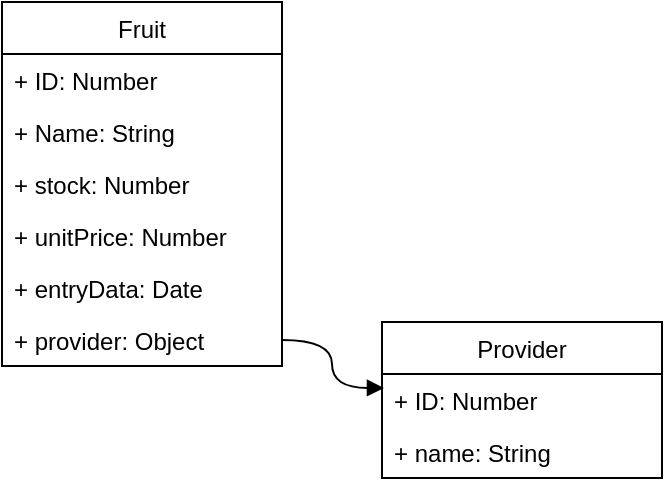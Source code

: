 <mxfile version="15.8.2" type="github"><diagram id="95_Vzx-bCjH-eLLvfdnh" name="Page-1"><mxGraphModel dx="868" dy="413" grid="1" gridSize="10" guides="1" tooltips="1" connect="1" arrows="1" fold="1" page="1" pageScale="1" pageWidth="827" pageHeight="1169" math="0" shadow="0"><root><mxCell id="0"/><mxCell id="1" parent="0"/><mxCell id="Pl-6DD3fUPoA8WPZG4de-1" value="Fruit" style="swimlane;fontStyle=0;childLayout=stackLayout;horizontal=1;startSize=26;fillColor=none;horizontalStack=0;resizeParent=1;resizeParentMax=0;resizeLast=0;collapsible=1;marginBottom=0;" vertex="1" parent="1"><mxGeometry x="160" y="40" width="140" height="182" as="geometry"><mxRectangle x="240" y="40" width="60" height="26" as="alternateBounds"/></mxGeometry></mxCell><mxCell id="Pl-6DD3fUPoA8WPZG4de-2" value="+ ID: Number" style="text;strokeColor=none;fillColor=none;align=left;verticalAlign=top;spacingLeft=4;spacingRight=4;overflow=hidden;rotatable=0;points=[[0,0.5],[1,0.5]];portConstraint=eastwest;" vertex="1" parent="Pl-6DD3fUPoA8WPZG4de-1"><mxGeometry y="26" width="140" height="26" as="geometry"/></mxCell><mxCell id="Pl-6DD3fUPoA8WPZG4de-3" value="+ Name: String" style="text;strokeColor=none;fillColor=none;align=left;verticalAlign=top;spacingLeft=4;spacingRight=4;overflow=hidden;rotatable=0;points=[[0,0.5],[1,0.5]];portConstraint=eastwest;" vertex="1" parent="Pl-6DD3fUPoA8WPZG4de-1"><mxGeometry y="52" width="140" height="26" as="geometry"/></mxCell><mxCell id="Pl-6DD3fUPoA8WPZG4de-4" value="+ stock: Number" style="text;strokeColor=none;fillColor=none;align=left;verticalAlign=top;spacingLeft=4;spacingRight=4;overflow=hidden;rotatable=0;points=[[0,0.5],[1,0.5]];portConstraint=eastwest;" vertex="1" parent="Pl-6DD3fUPoA8WPZG4de-1"><mxGeometry y="78" width="140" height="26" as="geometry"/></mxCell><mxCell id="Pl-6DD3fUPoA8WPZG4de-7" value="+ unitPrice: Number" style="text;strokeColor=none;fillColor=none;align=left;verticalAlign=top;spacingLeft=4;spacingRight=4;overflow=hidden;rotatable=0;points=[[0,0.5],[1,0.5]];portConstraint=eastwest;" vertex="1" parent="Pl-6DD3fUPoA8WPZG4de-1"><mxGeometry y="104" width="140" height="26" as="geometry"/></mxCell><mxCell id="Pl-6DD3fUPoA8WPZG4de-8" value="+ entryData: Date" style="text;strokeColor=none;fillColor=none;align=left;verticalAlign=top;spacingLeft=4;spacingRight=4;overflow=hidden;rotatable=0;points=[[0,0.5],[1,0.5]];portConstraint=eastwest;" vertex="1" parent="Pl-6DD3fUPoA8WPZG4de-1"><mxGeometry y="130" width="140" height="26" as="geometry"/></mxCell><mxCell id="Pl-6DD3fUPoA8WPZG4de-9" value="+ provider: Object" style="text;strokeColor=none;fillColor=none;align=left;verticalAlign=top;spacingLeft=4;spacingRight=4;overflow=hidden;rotatable=0;points=[[0,0.5],[1,0.5]];portConstraint=eastwest;" vertex="1" parent="Pl-6DD3fUPoA8WPZG4de-1"><mxGeometry y="156" width="140" height="26" as="geometry"/></mxCell><mxCell id="Pl-6DD3fUPoA8WPZG4de-10" value="Provider" style="swimlane;fontStyle=0;childLayout=stackLayout;horizontal=1;startSize=26;fillColor=none;horizontalStack=0;resizeParent=1;resizeParentMax=0;resizeLast=0;collapsible=1;marginBottom=0;" vertex="1" parent="1"><mxGeometry x="350" y="200" width="140" height="78" as="geometry"/></mxCell><mxCell id="Pl-6DD3fUPoA8WPZG4de-11" value="+ ID: Number" style="text;strokeColor=none;fillColor=none;align=left;verticalAlign=top;spacingLeft=4;spacingRight=4;overflow=hidden;rotatable=0;points=[[0,0.5],[1,0.5]];portConstraint=eastwest;" vertex="1" parent="Pl-6DD3fUPoA8WPZG4de-10"><mxGeometry y="26" width="140" height="26" as="geometry"/></mxCell><mxCell id="Pl-6DD3fUPoA8WPZG4de-12" value="+ name: String" style="text;strokeColor=none;fillColor=none;align=left;verticalAlign=top;spacingLeft=4;spacingRight=4;overflow=hidden;rotatable=0;points=[[0,0.5],[1,0.5]];portConstraint=eastwest;" vertex="1" parent="Pl-6DD3fUPoA8WPZG4de-10"><mxGeometry y="52" width="140" height="26" as="geometry"/></mxCell><mxCell id="Pl-6DD3fUPoA8WPZG4de-14" value="" style="endArrow=block;endFill=1;html=1;edgeStyle=orthogonalEdgeStyle;align=left;verticalAlign=top;rounded=0;exitX=1;exitY=0.5;exitDx=0;exitDy=0;entryX=0.007;entryY=0.269;entryDx=0;entryDy=0;entryPerimeter=0;curved=1;" edge="1" parent="1" source="Pl-6DD3fUPoA8WPZG4de-9" target="Pl-6DD3fUPoA8WPZG4de-11"><mxGeometry x="-0.796" y="-11" relative="1" as="geometry"><mxPoint x="330" y="220" as="sourcePoint"/><mxPoint x="490" y="220" as="targetPoint"/><mxPoint as="offset"/></mxGeometry></mxCell></root></mxGraphModel></diagram></mxfile>